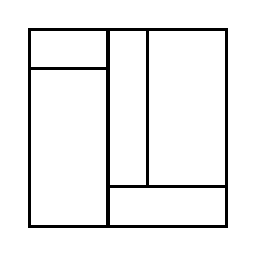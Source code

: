 \begin{tikzpicture}[very thick, scale=.5]
    \draw (0,4) rectangle (2,5);
    \draw (0,0) rectangle (2,4);
    \draw (2,1) rectangle (3,5);
    \draw (3,1) rectangle (5,5);
    \draw (2,0) rectangle (5,1);
\end{tikzpicture}

